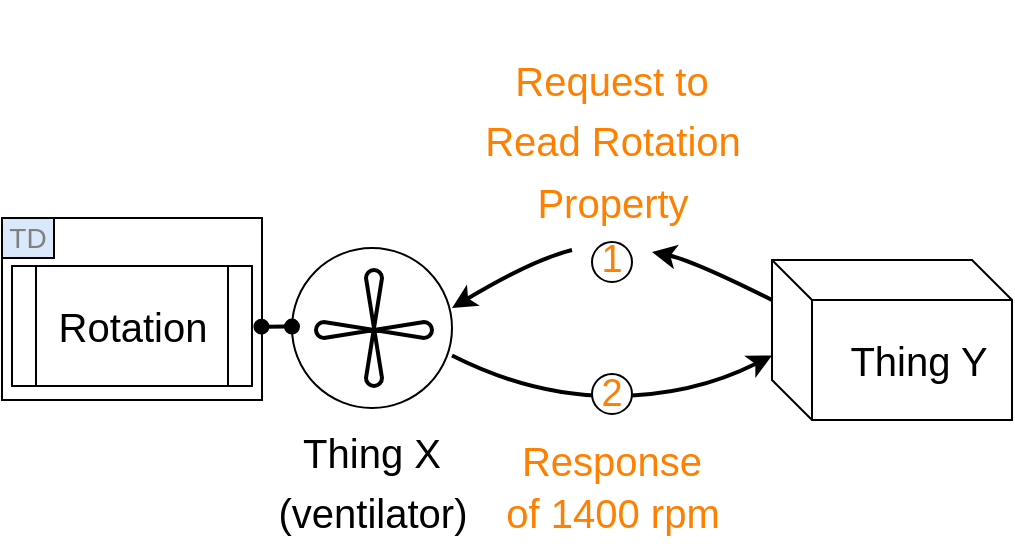<mxfile version="10.9.6" type="device"><diagram id="034943da-dee4-bdc3-74b4-5712fd0d46f4" name="Page-1"><mxGraphModel dx="593" dy="1963" grid="1" gridSize="10" guides="1" tooltips="1" connect="1" arrows="1" fold="1" page="1" pageScale="1" pageWidth="850" pageHeight="1100" background="#ffffff" math="0" shadow="0"><root><mxCell id="0"/><mxCell id="1" parent="0"/><mxCell id="17" value="" style="rounded=0;whiteSpace=wrap;html=1;shadow=0;strokeColor=#000000;strokeWidth=1;fillColor=none;fontSize=14;fontColor=#000000;align=center;" parent="1" vertex="1"><mxGeometry x="55" y="339" width="130" height="91" as="geometry"/></mxCell><mxCell id="3" value="" style="shape=cube;whiteSpace=wrap;html=1;boundedLbl=1;backgroundOutline=1;strokeColor=#000000;fillColor=#ffffff;fontSize=20;fontColor=#FF0000;" parent="1" vertex="1"><mxGeometry x="440" y="360" width="120" height="80" as="geometry"/></mxCell><mxCell id="4" value="" style="shape=process;whiteSpace=wrap;html=1;backgroundOutline=1;strokeColor=#000000;fillColor=#ffffff;fontSize=20;fontColor=#FF0000;" parent="1" vertex="1"><mxGeometry x="60" y="363" width="120" height="60" as="geometry"/></mxCell><mxCell id="5" value="" style="curved=1;endArrow=classic;html=1;strokeColor=#000000;strokeWidth=2;fontSize=20;fontColor=#FF0000;exitX=0;exitY=0.25;entryX=1;entryY=0.3;" parent="1" source="Ca4qxFqbPYNubcm80Aoa-22" edge="1"><mxGeometry width="50" height="50" relative="1" as="geometry"><mxPoint x="340" y="470" as="sourcePoint"/><mxPoint x="280" y="384" as="targetPoint"/><Array as="points"><mxPoint x="320" y="360"/></Array></mxGeometry></mxCell><mxCell id="6" value="" style="curved=1;endArrow=none;html=1;strokeColor=#000000;strokeWidth=2;fontSize=20;fontColor=#FF0000;exitX=0;exitY=0.5;entryX=1;entryY=0.5;startArrow=classic;startFill=1;endFill=0;" parent="1" edge="1"><mxGeometry width="50" height="50" relative="1" as="geometry"><mxPoint x="440" y="407.759" as="sourcePoint"/><mxPoint x="280" y="407.759" as="targetPoint"/><Array as="points"><mxPoint x="400" y="428"/><mxPoint x="320" y="428"/></Array></mxGeometry></mxCell><mxCell id="7" value="Request to" style="text;html=1;strokeColor=none;fillColor=none;align=center;verticalAlign=middle;whiteSpace=wrap;rounded=0;fontSize=20;fontColor=#FF8000;" parent="1" vertex="1"><mxGeometry x="289.5" y="230" width="140" height="80" as="geometry"/></mxCell><mxCell id="8" value="Response" style="text;html=1;strokeColor=none;fillColor=none;align=center;verticalAlign=middle;whiteSpace=wrap;rounded=0;fontSize=20;fontColor=#FF8000;" parent="1" vertex="1"><mxGeometry x="290" y="430" width="140" height="60" as="geometry"/></mxCell><mxCell id="9" value="" style="ellipse;whiteSpace=wrap;html=1;aspect=fixed;strokeColor=#000000;fillColor=#ffffff;fontSize=19;fontColor=#FF8000;" parent="1" vertex="1"><mxGeometry x="350" y="351" width="20" height="20" as="geometry"/></mxCell><mxCell id="10" value="" style="ellipse;whiteSpace=wrap;html=1;aspect=fixed;strokeColor=#000000;fillColor=#ffffff;fontSize=19;fontColor=#FF8000;" parent="1" vertex="1"><mxGeometry x="350" y="417" width="20" height="20" as="geometry"/></mxCell><mxCell id="12" style="edgeStyle=orthogonalEdgeStyle;rounded=0;jumpSize=50;html=1;exitX=0.998;exitY=0.597;entryX=0;entryY=0.5;startArrow=oval;startFill=1;endArrow=oval;endFill=1;jettySize=auto;orthogonalLoop=1;strokeColor=#000000;strokeWidth=2;fontSize=19;fontColor=#FF8000;exitPerimeter=0;" parent="1" source="17" edge="1"><mxGeometry relative="1" as="geometry"><mxPoint x="200" y="393" as="targetPoint"/></mxGeometry></mxCell><mxCell id="16" value="" style="group;strokeWidth=1;" parent="1" vertex="1" connectable="0"><mxGeometry x="200" y="354" width="80" height="80" as="geometry"/></mxCell><mxCell id="14" value="" style="ellipse;whiteSpace=wrap;html=1;aspect=fixed;strokeColor=#000000;fillColor=none;fontSize=20;fontColor=#FF0000;" parent="16" vertex="1"><mxGeometry width="80" height="80" as="geometry"/></mxCell><mxCell id="13" value="" style="verticalLabelPosition=bottom;outlineConnect=0;align=center;dashed=0;html=1;verticalAlign=top;shape=mxgraph.pid.misc.fan_2;strokeColor=#000000;fillColor=#ffffff;fontSize=20;fontColor=#FF0000;strokeWidth=2;" parent="16" vertex="1"><mxGeometry x="12" y="37" width="58" height="8" as="geometry"/></mxCell><mxCell id="15" value="" style="verticalLabelPosition=bottom;outlineConnect=0;align=center;dashed=0;html=1;verticalAlign=top;shape=mxgraph.pid.misc.fan_2;strokeColor=#000000;fillColor=#ffffff;fontSize=20;fontColor=#FF0000;strokeWidth=2;rotation=-90;" parent="16" vertex="1"><mxGeometry x="12" y="36" width="58" height="8" as="geometry"/></mxCell><mxCell id="18" value="TD" style="text;html=1;strokeColor=#000000;fillColor=#dae8fc;align=center;verticalAlign=middle;whiteSpace=wrap;rounded=0;shadow=0;fontSize=14;fontColor=#808080;" parent="1" vertex="1"><mxGeometry x="55" y="339" width="26" height="20" as="geometry"/></mxCell><mxCell id="Ca4qxFqbPYNubcm80Aoa-19" value="Thing X&lt;br&gt;" style="text;html=1;strokeColor=none;fillColor=none;align=center;verticalAlign=middle;whiteSpace=wrap;rounded=0;fontSize=20;fontColor=#000000;" vertex="1" parent="1"><mxGeometry x="195" y="440" width="90" height="31" as="geometry"/></mxCell><mxCell id="Ca4qxFqbPYNubcm80Aoa-20" value="(ventilator)" style="text;html=1;fontSize=20;align=center;" vertex="1" parent="1"><mxGeometry x="190.5" y="468" width="99" height="36" as="geometry"/></mxCell><mxCell id="Ca4qxFqbPYNubcm80Aoa-21" value="Rotation" style="text;html=1;fontSize=20;fontColor=#000000;align=center;verticalAlign=middle;" vertex="1" parent="1"><mxGeometry x="75" y="376.5" width="90" height="33" as="geometry"/></mxCell><mxCell id="Ca4qxFqbPYNubcm80Aoa-22" value="1" style="text;html=1;strokeColor=none;fillColor=none;align=center;verticalAlign=middle;whiteSpace=wrap;rounded=0;fontSize=19;fontColor=#FF8000;" vertex="1" parent="1"><mxGeometry x="340" y="350" width="40" height="20" as="geometry"/></mxCell><mxCell id="Ca4qxFqbPYNubcm80Aoa-23" value="" style="curved=1;endArrow=classic;html=1;strokeColor=#000000;strokeWidth=2;fontSize=20;fontColor=#FF0000;exitX=0;exitY=0.25;entryX=1;entryY=0.3;" edge="1" parent="1" source="3" target="Ca4qxFqbPYNubcm80Aoa-22"><mxGeometry width="50" height="50" relative="1" as="geometry"><mxPoint x="439.824" y="379.882" as="sourcePoint"/><mxPoint x="280" y="384" as="targetPoint"/><Array as="points"><mxPoint x="400" y="360"/></Array></mxGeometry></mxCell><mxCell id="Ca4qxFqbPYNubcm80Aoa-24" value="2" style="text;html=1;strokeColor=none;fillColor=none;align=center;verticalAlign=middle;whiteSpace=wrap;rounded=0;fontSize=19;fontColor=#FF8000;" vertex="1" parent="1"><mxGeometry x="340" y="416.5" width="40" height="20" as="geometry"/></mxCell><mxCell id="Ca4qxFqbPYNubcm80Aoa-25" value="of 1400 rpm" style="text;html=1;fontSize=20;fontColor=#FF8000;align=center;verticalAlign=middle;" vertex="1" parent="1"><mxGeometry x="315" y="471" width="90" height="30" as="geometry"/></mxCell><mxCell id="Ca4qxFqbPYNubcm80Aoa-26" value="Read Rotation" style="text;html=1;fontSize=20;fontColor=#FF8000;align=center;verticalAlign=middle;" vertex="1" parent="1"><mxGeometry x="284.5" y="280" width="150" height="40" as="geometry"/></mxCell><mxCell id="Ca4qxFqbPYNubcm80Aoa-27" value="Property" style="text;html=1;fontSize=20;fontColor=#FF8000;align=center;verticalAlign=middle;" vertex="1" parent="1"><mxGeometry x="309.5" y="311" width="100" height="40" as="geometry"/></mxCell><mxCell id="Ca4qxFqbPYNubcm80Aoa-28" value="Thing Y" style="text;html=1;fontSize=20;fontColor=#000000;align=center;verticalAlign=middle;" vertex="1" parent="1"><mxGeometry x="474" y="395" width="78" height="30" as="geometry"/></mxCell></root></mxGraphModel></diagram></mxfile>